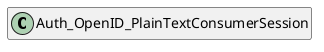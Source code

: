 @startuml
set namespaceSeparator \\
hide members
hide << alias >> circle

class Auth_OpenID_PlainTextConsumerSession
@enduml
